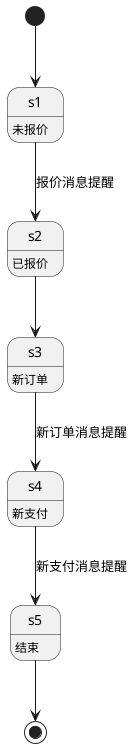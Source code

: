 @startuml

[*] -->s1
s1: 未报价
s1 --> s2: 报价消息提醒
s2: 已报价
s2 --> s3
s3: 新订单
s3 --> s4: 新订单消息提醒
s4: 新支付 
s4 --> s5: 新支付消息提醒
s5: 结束
s5 -->[*]

@enduml
